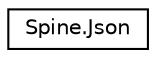 digraph "그래픽컬한 클래스 계통도"
{
 // LATEX_PDF_SIZE
  edge [fontname="Helvetica",fontsize="10",labelfontname="Helvetica",labelfontsize="10"];
  node [fontname="Helvetica",fontsize="10",shape=record];
  rankdir="LR";
  Node0 [label="Spine.Json",height=0.2,width=0.4,color="black", fillcolor="white", style="filled",URL="$class_spine_1_1_json.html",tooltip=" "];
}
